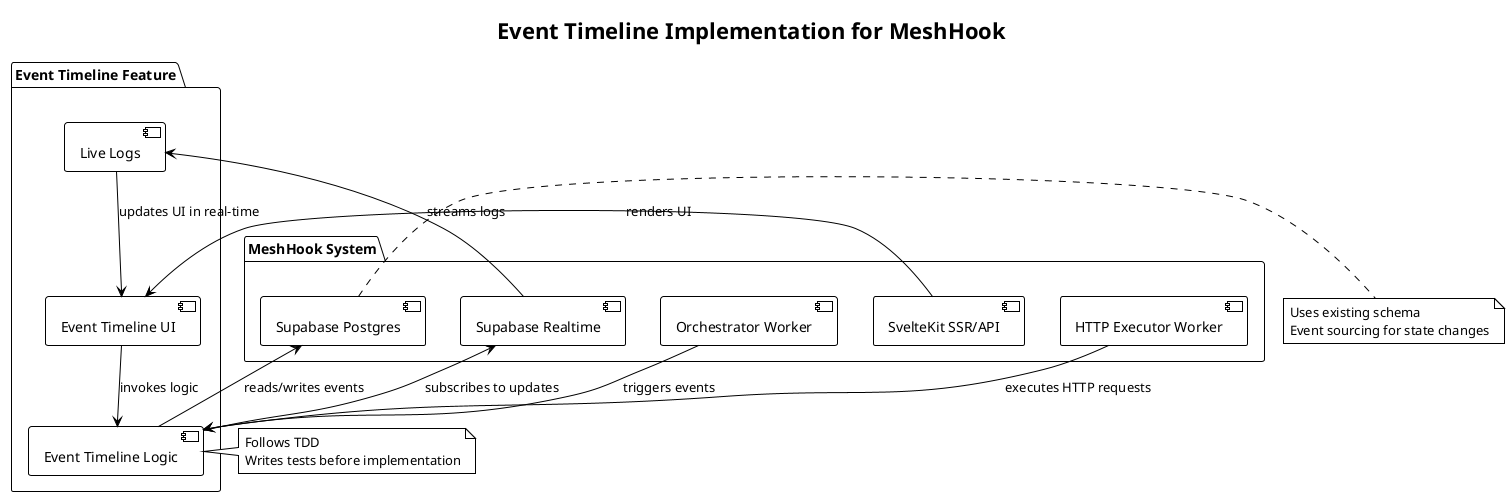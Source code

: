 @startuml
!theme plain

title Event Timeline Implementation for MeshHook

package "MeshHook System" {
    [SvelteKit SSR/API] as SvelteKit
    [Supabase Postgres] as Postgres
    [Supabase Realtime] as Realtime
    [Orchestrator Worker] as Orchestrator
    [HTTP Executor Worker] as Executor
}

package "Event Timeline Feature" {
    [Event Timeline UI] as EventUI
    [Event Timeline Logic] as EventLogic
    [Live Logs] as LiveLogs
}

SvelteKit --> EventUI : renders UI
EventUI --> EventLogic : invokes logic
EventLogic --> Postgres : reads/writes events
EventLogic --> Realtime : subscribes to updates
Realtime --> LiveLogs : streams logs
LiveLogs --> EventUI : updates UI in real-time
Orchestrator --> EventLogic : triggers events
Executor --> EventLogic : executes HTTP requests

note right of EventLogic : Follows TDD\nWrites tests before implementation
note right of Postgres : Uses existing schema\nEvent sourcing for state changes

@enduml